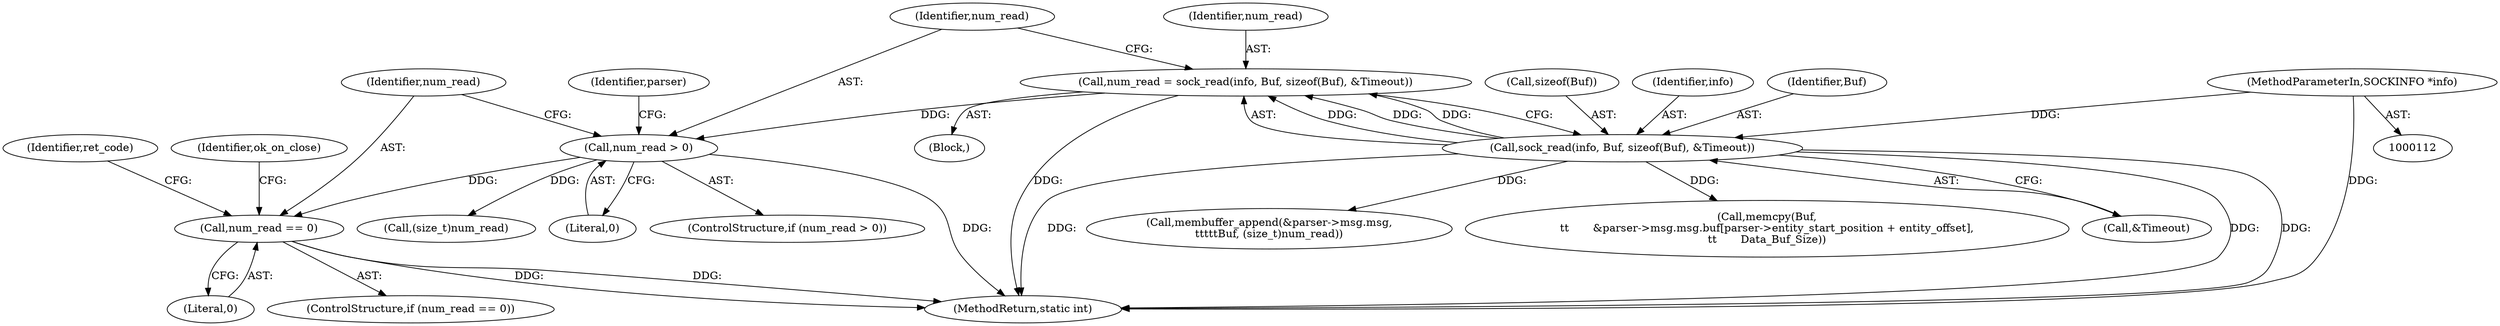 digraph "0_pupnp-code_be0a01bdb83395d9f3a5ea09c1308a4f1a972cbd@API" {
"1000312" [label="(Call,num_read == 0)"];
"1000252" [label="(Call,num_read > 0)"];
"1000242" [label="(Call,num_read = sock_read(info, Buf, sizeof(Buf), &Timeout))"];
"1000244" [label="(Call,sock_read(info, Buf, sizeof(Buf), &Timeout))"];
"1000114" [label="(MethodParameterIn,SOCKINFO *info)"];
"1000258" [label="(Call,membuffer_append(&parser->msg.msg,\n\t\t\t\t\tBuf, (size_t)num_read))"];
"1000241" [label="(Block,)"];
"1000254" [label="(Literal,0)"];
"1000114" [label="(MethodParameterIn,SOCKINFO *info)"];
"1000476" [label="(MethodReturn,static int)"];
"1000313" [label="(Identifier,num_read)"];
"1000252" [label="(Call,num_read > 0)"];
"1000383" [label="(Call,memcpy(Buf,\n\t\t       &parser->msg.msg.buf[parser->entity_start_position + entity_offset],\n\t\t       Data_Buf_Size))"];
"1000314" [label="(Literal,0)"];
"1000253" [label="(Identifier,num_read)"];
"1000247" [label="(Call,sizeof(Buf))"];
"1000251" [label="(ControlStructure,if (num_read > 0))"];
"1000266" [label="(Call,(size_t)num_read)"];
"1000311" [label="(ControlStructure,if (num_read == 0))"];
"1000244" [label="(Call,sock_read(info, Buf, sizeof(Buf), &Timeout))"];
"1000249" [label="(Call,&Timeout)"];
"1000356" [label="(Identifier,ret_code)"];
"1000245" [label="(Identifier,info)"];
"1000242" [label="(Call,num_read = sock_read(info, Buf, sizeof(Buf), &Timeout))"];
"1000312" [label="(Call,num_read == 0)"];
"1000243" [label="(Identifier,num_read)"];
"1000317" [label="(Identifier,ok_on_close)"];
"1000246" [label="(Identifier,Buf)"];
"1000262" [label="(Identifier,parser)"];
"1000312" -> "1000311"  [label="AST: "];
"1000312" -> "1000314"  [label="CFG: "];
"1000313" -> "1000312"  [label="AST: "];
"1000314" -> "1000312"  [label="AST: "];
"1000317" -> "1000312"  [label="CFG: "];
"1000356" -> "1000312"  [label="CFG: "];
"1000312" -> "1000476"  [label="DDG: "];
"1000312" -> "1000476"  [label="DDG: "];
"1000252" -> "1000312"  [label="DDG: "];
"1000252" -> "1000251"  [label="AST: "];
"1000252" -> "1000254"  [label="CFG: "];
"1000253" -> "1000252"  [label="AST: "];
"1000254" -> "1000252"  [label="AST: "];
"1000262" -> "1000252"  [label="CFG: "];
"1000313" -> "1000252"  [label="CFG: "];
"1000252" -> "1000476"  [label="DDG: "];
"1000242" -> "1000252"  [label="DDG: "];
"1000252" -> "1000266"  [label="DDG: "];
"1000242" -> "1000241"  [label="AST: "];
"1000242" -> "1000244"  [label="CFG: "];
"1000243" -> "1000242"  [label="AST: "];
"1000244" -> "1000242"  [label="AST: "];
"1000253" -> "1000242"  [label="CFG: "];
"1000242" -> "1000476"  [label="DDG: "];
"1000244" -> "1000242"  [label="DDG: "];
"1000244" -> "1000242"  [label="DDG: "];
"1000244" -> "1000242"  [label="DDG: "];
"1000244" -> "1000249"  [label="CFG: "];
"1000245" -> "1000244"  [label="AST: "];
"1000246" -> "1000244"  [label="AST: "];
"1000247" -> "1000244"  [label="AST: "];
"1000249" -> "1000244"  [label="AST: "];
"1000244" -> "1000476"  [label="DDG: "];
"1000244" -> "1000476"  [label="DDG: "];
"1000244" -> "1000476"  [label="DDG: "];
"1000114" -> "1000244"  [label="DDG: "];
"1000244" -> "1000258"  [label="DDG: "];
"1000244" -> "1000383"  [label="DDG: "];
"1000114" -> "1000112"  [label="AST: "];
"1000114" -> "1000476"  [label="DDG: "];
}
